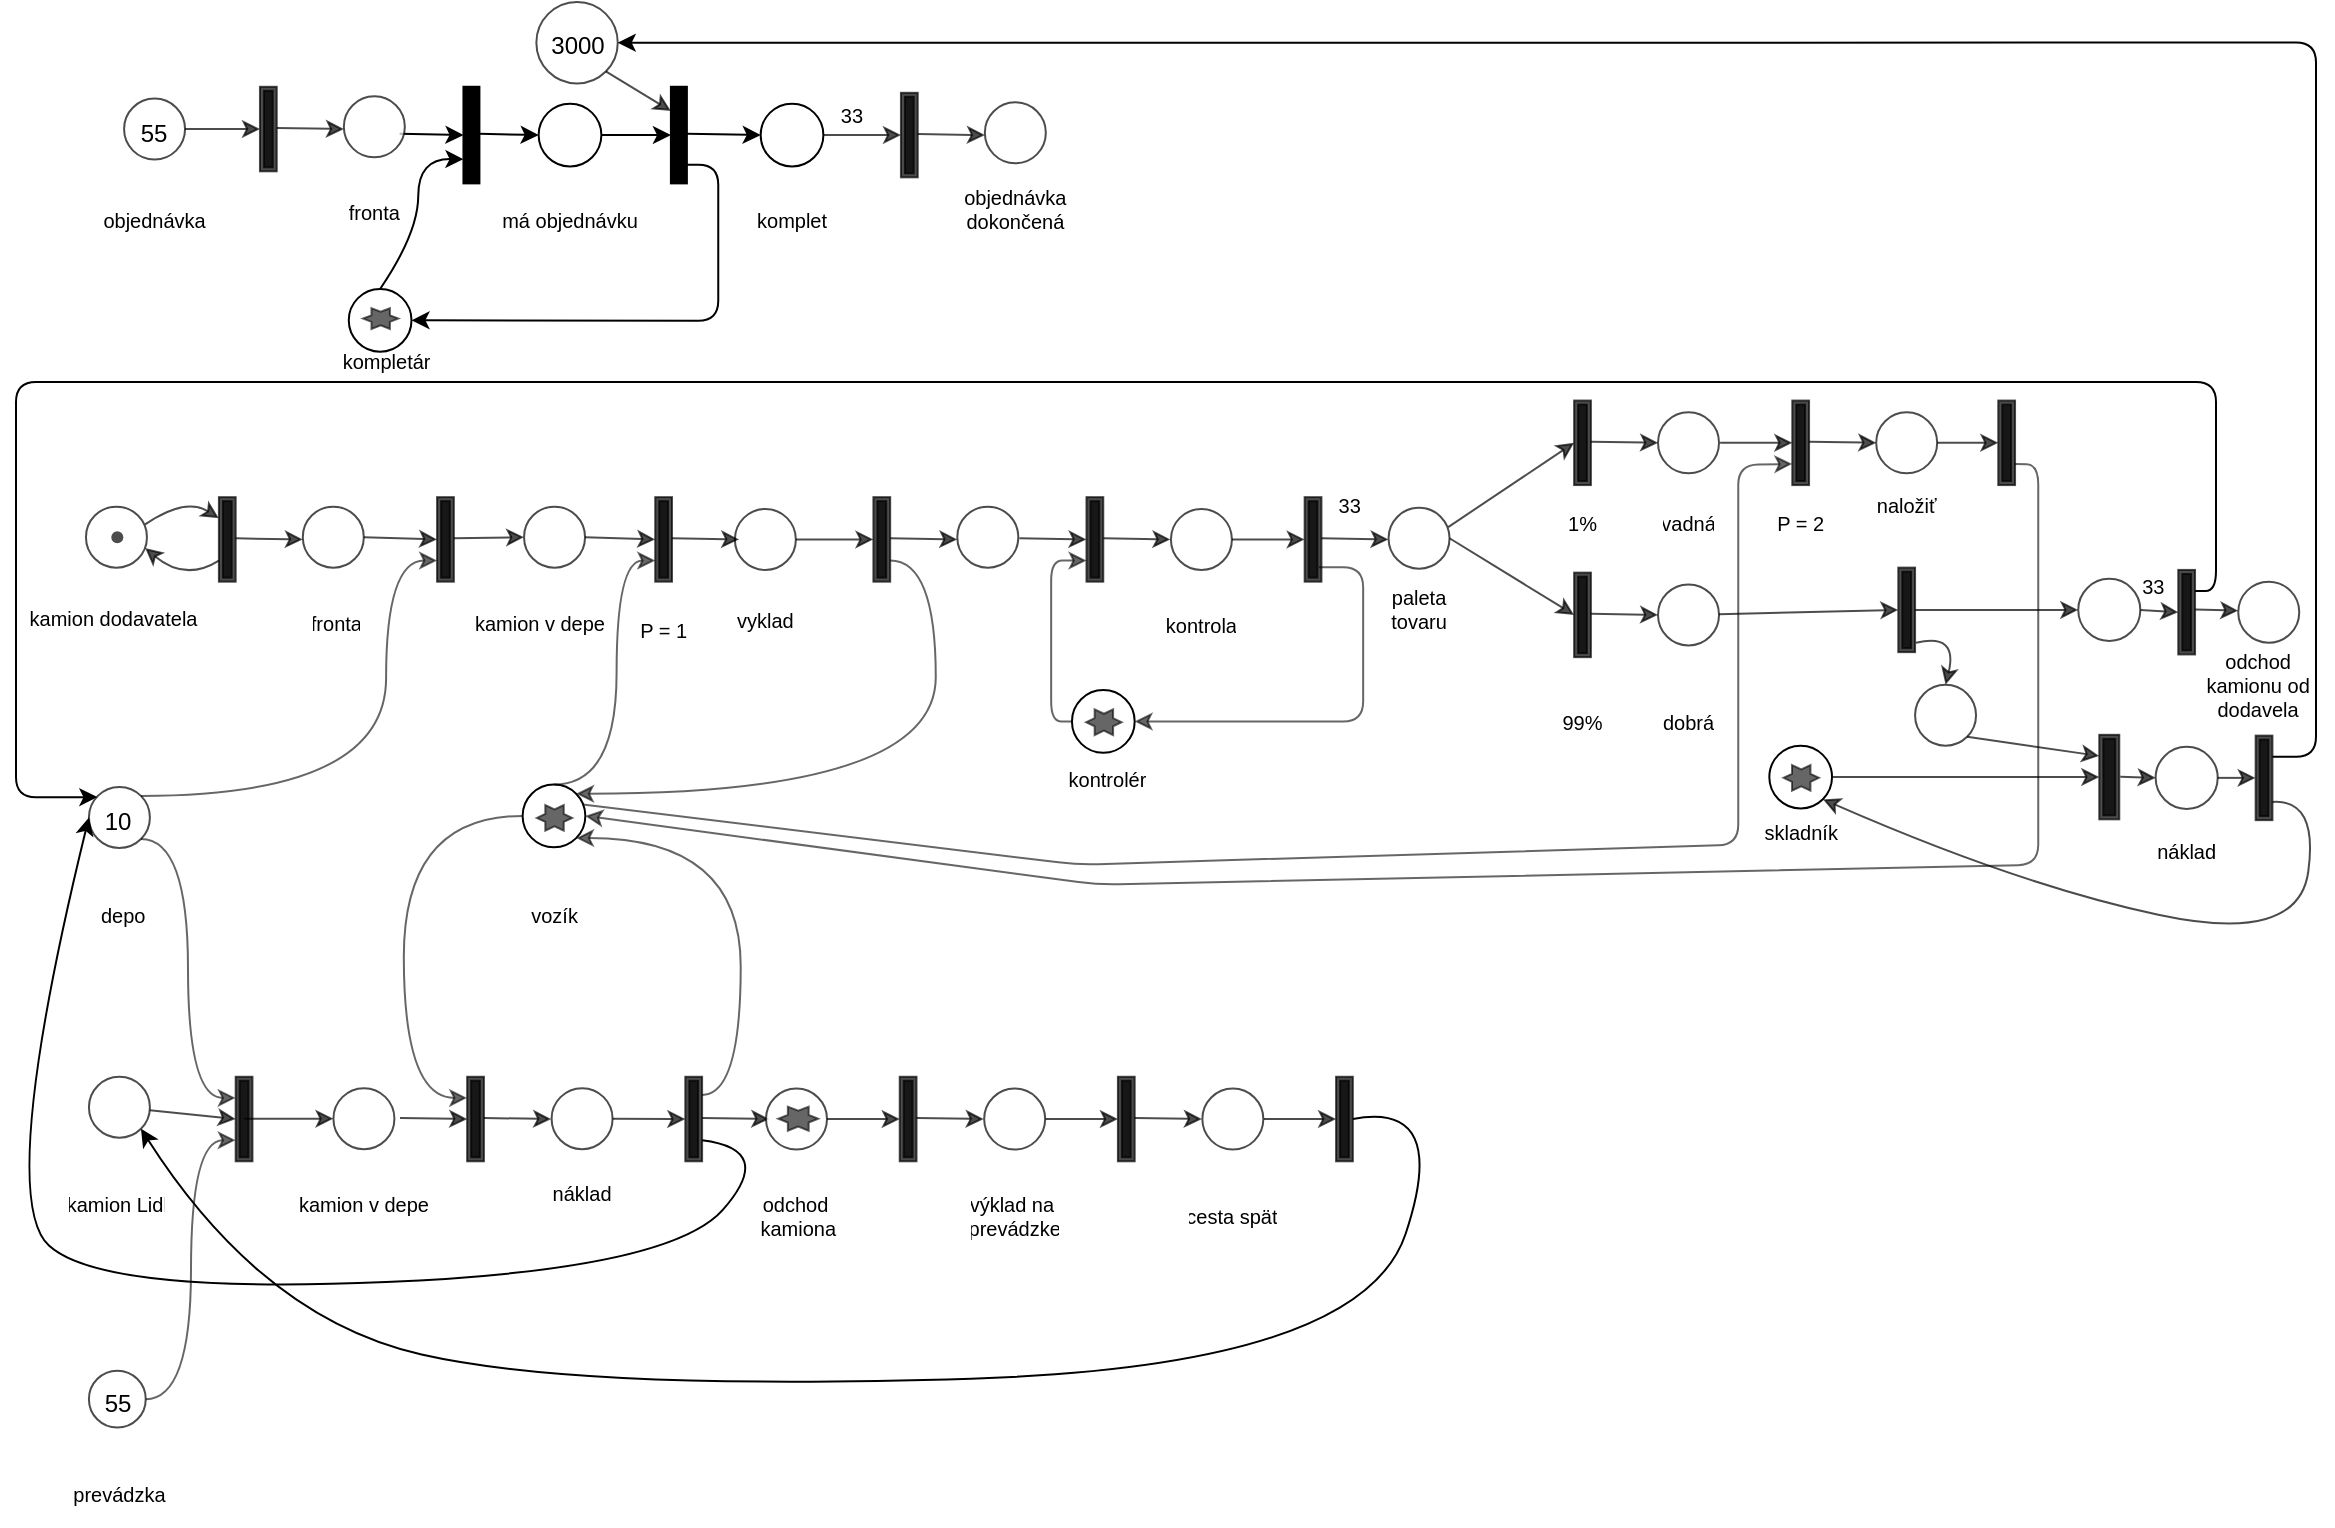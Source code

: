 <mxfile version="15.9.4" type="github">
  <diagram id="BWozmO_GkL4hXTO5bxPj" name="Page-1">
    <mxGraphModel dx="646" dy="361" grid="1" gridSize="10" guides="1" tooltips="1" connect="1" arrows="1" fold="1" page="1" pageScale="1" pageWidth="1169" pageHeight="827" background="#FFFFFF" math="0" shadow="0">
      <root>
        <mxCell id="0" />
        <mxCell id="1" parent="0" />
        <mxCell id="qQqdgJSJCcKyDMFwaH4q-240" value="" style="shape=ext;double=1;rounded=0;whiteSpace=wrap;html=1;fontSize=36;fillColor=#000000;snapToPoint=0;opacity=70;direction=west;" parent="1" vertex="1">
          <mxGeometry x="1001.135" y="209.276" width="8.391" height="42.264" as="geometry" />
        </mxCell>
        <mxCell id="qQqdgJSJCcKyDMFwaH4q-241" value="" style="endArrow=classic;html=1;rounded=0;snapToPoint=0;opacity=70;curved=1;exitX=0;exitY=0.5;exitDx=0;exitDy=0;entryX=1;entryY=0.5;entryDx=0;entryDy=0;" parent="1" source="qQqdgJSJCcKyDMFwaH4q-218" target="qQqdgJSJCcKyDMFwaH4q-240" edge="1">
          <mxGeometry width="50" height="50" relative="1" as="geometry">
            <mxPoint x="971.13" y="232.37" as="sourcePoint" />
            <mxPoint x="1001.13" y="230.37" as="targetPoint" />
          </mxGeometry>
        </mxCell>
        <mxCell id="qQqdgJSJCcKyDMFwaH4q-39" value="kamion dodavatela&#xa;" style="text;strokeColor=none;fillColor=none;align=center;verticalAlign=middle;spacingLeft=4;spacingRight=4;overflow=hidden;points=[[0,0.5],[1,0.5]];portConstraint=eastwest;rotatable=0;fontSize=10;rounded=0;" parent="1" vertex="1">
          <mxGeometry x="11.13" y="305.89" width="95.26" height="36.23" as="geometry" />
        </mxCell>
        <mxCell id="qQqdgJSJCcKyDMFwaH4q-21" value="&lt;p&gt;&lt;br&gt;&lt;/p&gt;" style="ellipse;whiteSpace=wrap;html=1;aspect=fixed;align=center;snapToPoint=0;opacity=70;rounded=0;direction=west;" parent="1" vertex="1">
          <mxGeometry x="44.985" y="262.328" width="30.489" height="30.489" as="geometry" />
        </mxCell>
        <mxCell id="qQqdgJSJCcKyDMFwaH4q-22" value="" style="endArrow=classic;html=1;rounded=0;snapToPoint=0;opacity=70;curved=1;exitX=0.03;exitY=0.709;exitDx=0;exitDy=0;exitPerimeter=0;entryX=1;entryY=0.75;entryDx=0;entryDy=0;" parent="1" source="qQqdgJSJCcKyDMFwaH4q-21" target="qQqdgJSJCcKyDMFwaH4q-25" edge="1">
          <mxGeometry width="50" height="50" relative="1" as="geometry">
            <mxPoint x="77.889" y="267.615" as="sourcePoint" />
            <mxPoint x="111.452" y="268.144" as="targetPoint" />
            <Array as="points">
              <mxPoint x="94.671" y="257.578" />
            </Array>
          </mxGeometry>
        </mxCell>
        <mxCell id="qQqdgJSJCcKyDMFwaH4q-23" value="" style="ellipse;whiteSpace=wrap;html=1;aspect=fixed;fontSize=36;snapToPoint=0;opacity=70;rounded=0;direction=west;" parent="1" vertex="1">
          <mxGeometry x="153.407" y="262.328" width="30.489" height="30.489" as="geometry" />
        </mxCell>
        <mxCell id="qQqdgJSJCcKyDMFwaH4q-24" value="" style="endArrow=classic;html=1;rounded=0;snapToPoint=0;opacity=70;curved=1;" parent="1" edge="1">
          <mxGeometry width="50" height="50" relative="1" as="geometry">
            <mxPoint x="119.843" y="278.181" as="sourcePoint" />
            <mxPoint x="153.407" y="278.71" as="targetPoint" />
          </mxGeometry>
        </mxCell>
        <mxCell id="qQqdgJSJCcKyDMFwaH4q-25" value="" style="shape=ext;double=1;rounded=0;whiteSpace=wrap;html=1;fontSize=36;fillColor=#000000;snapToPoint=0;opacity=70;direction=west;" parent="1" vertex="1">
          <mxGeometry x="111.452" y="257.578" width="8.391" height="42.264" as="geometry" />
        </mxCell>
        <mxCell id="qQqdgJSJCcKyDMFwaH4q-26" value="" style="ellipse;whiteSpace=wrap;html=1;aspect=fixed;fontSize=36;snapToPoint=0;opacity=70;rounded=0;direction=west;" parent="1" vertex="1">
          <mxGeometry x="264.029" y="262.328" width="30.489" height="30.489" as="geometry" />
        </mxCell>
        <mxCell id="qQqdgJSJCcKyDMFwaH4q-27" value="" style="endArrow=classic;html=1;rounded=0;snapToPoint=0;opacity=70;curved=1;entryX=1;entryY=0.5;entryDx=0;entryDy=0;" parent="1" target="qQqdgJSJCcKyDMFwaH4q-26" edge="1">
          <mxGeometry width="50" height="50" relative="1" as="geometry">
            <mxPoint x="228.925" y="278.181" as="sourcePoint" />
            <mxPoint x="262.13" y="278.37" as="targetPoint" />
          </mxGeometry>
        </mxCell>
        <mxCell id="qQqdgJSJCcKyDMFwaH4q-28" value="" style="shape=ext;double=1;rounded=0;whiteSpace=wrap;html=1;fontSize=36;fillColor=#000000;snapToPoint=0;opacity=70;direction=west;" parent="1" vertex="1">
          <mxGeometry x="220.534" y="257.578" width="8.391" height="42.264" as="geometry" />
        </mxCell>
        <mxCell id="qQqdgJSJCcKyDMFwaH4q-29" value="" style="endArrow=classic;html=1;rounded=0;snapToPoint=0;opacity=70;curved=1;exitX=0;exitY=0.5;exitDx=0;exitDy=0;" parent="1" source="qQqdgJSJCcKyDMFwaH4q-23" edge="1">
          <mxGeometry width="50" height="50" relative="1" as="geometry">
            <mxPoint x="186.971" y="278.181" as="sourcePoint" />
            <mxPoint x="220.534" y="278.71" as="targetPoint" />
          </mxGeometry>
        </mxCell>
        <mxCell id="qQqdgJSJCcKyDMFwaH4q-30" value="" style="endArrow=classic;html=1;rounded=0;snapToPoint=0;opacity=70;curved=1;entryX=0.03;entryY=0.321;entryDx=0;entryDy=0;entryPerimeter=0;exitX=1;exitY=0.25;exitDx=0;exitDy=0;" parent="1" source="qQqdgJSJCcKyDMFwaH4q-25" target="qQqdgJSJCcKyDMFwaH4q-21" edge="1">
          <mxGeometry width="50" height="50" relative="1" as="geometry">
            <mxPoint x="111.452" y="289.276" as="sourcePoint" />
            <mxPoint x="77.889" y="288.747" as="targetPoint" />
            <Array as="points">
              <mxPoint x="94.671" y="299.842" />
            </Array>
          </mxGeometry>
        </mxCell>
        <mxCell id="qQqdgJSJCcKyDMFwaH4q-33" value="" style="ellipse;whiteSpace=wrap;html=1;aspect=fixed;fontSize=36;snapToPoint=0;opacity=70;rounded=0;direction=west;" parent="1" vertex="1">
          <mxGeometry x="369.441" y="263.468" width="30.489" height="30.489" as="geometry" />
        </mxCell>
        <mxCell id="qQqdgJSJCcKyDMFwaH4q-34" value="" style="endArrow=classic;html=1;rounded=0;snapToPoint=0;opacity=70;curved=1;" parent="1" edge="1">
          <mxGeometry width="50" height="50" relative="1" as="geometry">
            <mxPoint x="338.007" y="278.181" as="sourcePoint" />
            <mxPoint x="371.571" y="278.71" as="targetPoint" />
          </mxGeometry>
        </mxCell>
        <mxCell id="qQqdgJSJCcKyDMFwaH4q-35" value="" style="shape=ext;double=1;rounded=0;whiteSpace=wrap;html=1;fontSize=36;fillColor=#000000;snapToPoint=0;opacity=70;direction=west;" parent="1" vertex="1">
          <mxGeometry x="329.616" y="257.578" width="8.391" height="42.264" as="geometry" />
        </mxCell>
        <mxCell id="qQqdgJSJCcKyDMFwaH4q-36" value="" style="endArrow=classic;html=1;rounded=0;snapToPoint=0;opacity=70;curved=1;exitX=0;exitY=0.5;exitDx=0;exitDy=0;" parent="1" source="qQqdgJSJCcKyDMFwaH4q-26" edge="1">
          <mxGeometry width="50" height="50" relative="1" as="geometry">
            <mxPoint x="296.052" y="278.181" as="sourcePoint" />
            <mxPoint x="329.616" y="278.71" as="targetPoint" />
          </mxGeometry>
        </mxCell>
        <mxCell id="qQqdgJSJCcKyDMFwaH4q-37" value="" style="shape=waypoint;fillStyle=solid;size=6;pointerEvents=1;points=[];fillColor=none;resizable=0;rotatable=0;perimeter=centerPerimeter;snapToPoint=0;fontSize=36;opacity=70;rounded=0;" parent="1" vertex="1">
          <mxGeometry x="40.662" y="257.569" width="40" height="40" as="geometry" />
        </mxCell>
        <mxCell id="qQqdgJSJCcKyDMFwaH4q-40" value="fronta&#xa;" style="text;strokeColor=none;fillColor=none;align=center;verticalAlign=middle;spacingLeft=4;spacingRight=4;overflow=hidden;points=[[0,0.5],[1,0.5]];portConstraint=eastwest;rotatable=0;fontSize=10;snapToPoint=0;opacity=70;rounded=0;direction=west;" parent="1" vertex="1">
          <mxGeometry x="153.407" y="310.408" width="33.564" height="31.698" as="geometry" />
        </mxCell>
        <mxCell id="qQqdgJSJCcKyDMFwaH4q-41" value="kamion v depe&#xa;" style="text;strokeColor=none;fillColor=none;align=center;verticalAlign=middle;spacingLeft=4;spacingRight=4;overflow=hidden;points=[[0,0.5],[1,0.5]];portConstraint=eastwest;rotatable=0;fontSize=10;snapToPoint=0;opacity=70;rounded=0;direction=west;" parent="1" vertex="1">
          <mxGeometry x="231.13" y="310.41" width="81.7" height="31.7" as="geometry" />
        </mxCell>
        <mxCell id="qQqdgJSJCcKyDMFwaH4q-42" value="" style="ellipse;whiteSpace=wrap;html=1;aspect=fixed;fontSize=36;snapToPoint=0;opacity=70;rounded=0;direction=west;" parent="1" vertex="1">
          <mxGeometry x="480.653" y="262.328" width="30.489" height="30.489" as="geometry" />
        </mxCell>
        <mxCell id="qQqdgJSJCcKyDMFwaH4q-43" value="" style="endArrow=classic;html=1;rounded=0;snapToPoint=0;opacity=70;curved=1;" parent="1" edge="1">
          <mxGeometry width="50" height="50" relative="1" as="geometry">
            <mxPoint x="447.089" y="278.181" as="sourcePoint" />
            <mxPoint x="480.653" y="278.71" as="targetPoint" />
          </mxGeometry>
        </mxCell>
        <mxCell id="qQqdgJSJCcKyDMFwaH4q-44" value="" style="shape=ext;double=1;rounded=0;whiteSpace=wrap;html=1;fontSize=36;fillColor=#000000;snapToPoint=0;opacity=70;direction=west;" parent="1" vertex="1">
          <mxGeometry x="438.698" y="257.578" width="8.391" height="42.264" as="geometry" />
        </mxCell>
        <mxCell id="qQqdgJSJCcKyDMFwaH4q-45" value="" style="endArrow=classic;html=1;rounded=0;snapToPoint=0;opacity=70;curved=1;exitX=0;exitY=0.5;exitDx=0;exitDy=0;" parent="1" source="qQqdgJSJCcKyDMFwaH4q-33" edge="1">
          <mxGeometry width="50" height="50" relative="1" as="geometry">
            <mxPoint x="405.134" y="278.181" as="sourcePoint" />
            <mxPoint x="438.698" y="278.71" as="targetPoint" />
          </mxGeometry>
        </mxCell>
        <mxCell id="qQqdgJSJCcKyDMFwaH4q-46" value="vyklad" style="text;strokeColor=none;fillColor=none;align=center;verticalAlign=middle;spacingLeft=4;spacingRight=4;overflow=hidden;points=[[0,0.5],[1,0.5]];portConstraint=eastwest;rotatable=0;fontSize=10;snapToPoint=0;opacity=70;rounded=0;direction=west;" parent="1" vertex="1">
          <mxGeometry x="362.88" y="303.38" width="43.61" height="31.7" as="geometry" />
        </mxCell>
        <mxCell id="qQqdgJSJCcKyDMFwaH4q-116" value="" style="ellipse;whiteSpace=wrap;html=1;aspect=fixed;fontSize=36;snapToPoint=0;opacity=70;rounded=0;direction=west;" parent="1" vertex="1">
          <mxGeometry x="46.459" y="402.483" width="30.489" height="30.489" as="geometry" />
        </mxCell>
        <mxCell id="qQqdgJSJCcKyDMFwaH4q-118" value="depo" style="text;strokeColor=none;fillColor=none;align=left;verticalAlign=middle;spacingLeft=4;spacingRight=4;overflow=hidden;points=[[0,0.5],[1,0.5]];portConstraint=eastwest;rotatable=0;fontSize=10;snapToPoint=0;opacity=70;rounded=0;direction=west;" parent="1" vertex="1">
          <mxGeometry x="46.462" y="450.785" width="35.463" height="31.698" as="geometry" />
        </mxCell>
        <mxCell id="qQqdgJSJCcKyDMFwaH4q-119" value="" style="edgeStyle=elbowEdgeStyle;elbow=horizontal;endArrow=classic;html=1;fontSize=24;opacity=60;curved=1;entryX=1;entryY=0.25;entryDx=0;entryDy=0;exitX=0;exitY=1;exitDx=0;exitDy=0;" parent="1" source="qQqdgJSJCcKyDMFwaH4q-116" target="qQqdgJSJCcKyDMFwaH4q-28" edge="1">
          <mxGeometry width="50" height="50" relative="1" as="geometry">
            <mxPoint x="77.492" y="426.634" as="sourcePoint" />
            <mxPoint x="203.911" y="342.106" as="targetPoint" />
            <Array as="points">
              <mxPoint x="195.045" y="390.408" />
            </Array>
          </mxGeometry>
        </mxCell>
        <mxCell id="qQqdgJSJCcKyDMFwaH4q-120" value="" style="ellipse;whiteSpace=wrap;html=1;aspect=fixed;fontSize=36;snapToPoint=0;opacity=70;rounded=0;direction=west;" parent="1" vertex="1">
          <mxGeometry x="587.467" y="263.468" width="30.489" height="30.489" as="geometry" />
        </mxCell>
        <mxCell id="qQqdgJSJCcKyDMFwaH4q-121" value="" style="endArrow=classic;html=1;rounded=0;snapToPoint=0;opacity=70;curved=1;" parent="1" edge="1">
          <mxGeometry width="50" height="50" relative="1" as="geometry">
            <mxPoint x="553.634" y="278.181" as="sourcePoint" />
            <mxPoint x="587.197" y="278.71" as="targetPoint" />
          </mxGeometry>
        </mxCell>
        <mxCell id="qQqdgJSJCcKyDMFwaH4q-122" value="" style="shape=ext;double=1;rounded=0;whiteSpace=wrap;html=1;fontSize=36;fillColor=#000000;snapToPoint=0;opacity=70;direction=west;" parent="1" vertex="1">
          <mxGeometry x="545.243" y="257.578" width="8.391" height="42.264" as="geometry" />
        </mxCell>
        <mxCell id="qQqdgJSJCcKyDMFwaH4q-123" value="" style="endArrow=classic;html=1;rounded=0;snapToPoint=0;opacity=70;curved=1;" parent="1" edge="1">
          <mxGeometry width="50" height="50" relative="1" as="geometry">
            <mxPoint x="511.679" y="278.181" as="sourcePoint" />
            <mxPoint x="545.243" y="278.71" as="targetPoint" />
          </mxGeometry>
        </mxCell>
        <mxCell id="qQqdgJSJCcKyDMFwaH4q-124" value="" style="ellipse;whiteSpace=wrap;html=1;aspect=fixed;fontSize=36;snapToPoint=0;opacity=70;rounded=0;direction=west;" parent="1" vertex="1">
          <mxGeometry x="696.279" y="262.868" width="30.489" height="30.489" as="geometry" />
        </mxCell>
        <mxCell id="qQqdgJSJCcKyDMFwaH4q-125" value="" style="endArrow=classic;html=1;rounded=0;snapToPoint=0;opacity=70;curved=1;" parent="1" edge="1">
          <mxGeometry width="50" height="50" relative="1" as="geometry">
            <mxPoint x="662.716" y="278.181" as="sourcePoint" />
            <mxPoint x="696.279" y="278.71" as="targetPoint" />
          </mxGeometry>
        </mxCell>
        <mxCell id="qQqdgJSJCcKyDMFwaH4q-126" value="" style="shape=ext;double=1;rounded=0;whiteSpace=wrap;html=1;fontSize=36;fillColor=#000000;snapToPoint=0;opacity=70;direction=west;" parent="1" vertex="1">
          <mxGeometry x="654.325" y="257.578" width="8.391" height="42.264" as="geometry" />
        </mxCell>
        <mxCell id="qQqdgJSJCcKyDMFwaH4q-127" value="" style="endArrow=classic;html=1;rounded=0;snapToPoint=0;opacity=70;curved=1;exitX=0;exitY=0.5;exitDx=0;exitDy=0;" parent="1" source="qQqdgJSJCcKyDMFwaH4q-120" edge="1">
          <mxGeometry width="50" height="50" relative="1" as="geometry">
            <mxPoint x="620.761" y="278.181" as="sourcePoint" />
            <mxPoint x="654.325" y="278.71" as="targetPoint" />
          </mxGeometry>
        </mxCell>
        <mxCell id="qQqdgJSJCcKyDMFwaH4q-128" value="kontrola" style="text;strokeColor=none;fillColor=none;align=center;verticalAlign=middle;spacingLeft=4;spacingRight=4;overflow=hidden;points=[[0,0.5],[1,0.5]];portConstraint=eastwest;rotatable=0;fontSize=10;snapToPoint=0;opacity=70;rounded=0;direction=west;" parent="1" vertex="1">
          <mxGeometry x="580.506" y="305.879" width="44.409" height="31.698" as="geometry" />
        </mxCell>
        <mxCell id="qQqdgJSJCcKyDMFwaH4q-129" value="" style="ellipse;whiteSpace=wrap;html=1;aspect=fixed;fontSize=36;snapToPoint=0;opacity=70;rounded=0;direction=west;" parent="1" vertex="1">
          <mxGeometry x="46.463" y="547.389" width="30.489" height="30.489" as="geometry" />
        </mxCell>
        <mxCell id="qQqdgJSJCcKyDMFwaH4q-130" value="" style="shape=ext;double=1;rounded=0;whiteSpace=wrap;html=1;fontSize=36;fillColor=#000000;snapToPoint=0;opacity=70;direction=west;" parent="1" vertex="1">
          <mxGeometry x="119.841" y="547.389" width="8.391" height="42.264" as="geometry" />
        </mxCell>
        <mxCell id="qQqdgJSJCcKyDMFwaH4q-131" value="" style="endArrow=classic;html=1;rounded=0;snapToPoint=0;opacity=70;curved=1;entryX=1;entryY=0.5;entryDx=0;entryDy=0;" parent="1" source="qQqdgJSJCcKyDMFwaH4q-129" target="qQqdgJSJCcKyDMFwaH4q-130" edge="1">
          <mxGeometry width="50" height="50" relative="1" as="geometry">
            <mxPoint x="80.027" y="567.993" as="sourcePoint" />
            <mxPoint x="113.59" y="568.521" as="targetPoint" />
          </mxGeometry>
        </mxCell>
        <mxCell id="qQqdgJSJCcKyDMFwaH4q-132" value="kamion Lidl&#xa;" style="text;strokeColor=none;fillColor=none;align=center;verticalAlign=middle;spacingLeft=4;spacingRight=4;overflow=hidden;points=[[0,0.5],[1,0.5]];portConstraint=eastwest;rotatable=0;fontSize=10;snapToPoint=0;opacity=70;rounded=0;direction=west;" parent="1" vertex="1">
          <mxGeometry x="31.648" y="601.376" width="58.027" height="31.698" as="geometry" />
        </mxCell>
        <mxCell id="qQqdgJSJCcKyDMFwaH4q-133" value="" style="edgeStyle=elbowEdgeStyle;elbow=horizontal;endArrow=classic;html=1;fontSize=24;opacity=60;curved=1;exitX=0;exitY=0;exitDx=0;exitDy=0;entryX=1;entryY=0.75;entryDx=0;entryDy=0;" parent="1" source="qQqdgJSJCcKyDMFwaH4q-116" target="qQqdgJSJCcKyDMFwaH4q-130" edge="1">
          <mxGeometry width="50" height="50" relative="1" as="geometry">
            <mxPoint x="159.581" y="571.54" as="sourcePoint" />
            <mxPoint x="203.911" y="511.162" as="targetPoint" />
          </mxGeometry>
        </mxCell>
        <mxCell id="qQqdgJSJCcKyDMFwaH4q-134" value="" style="ellipse;whiteSpace=wrap;html=1;aspect=fixed;fontSize=36;snapToPoint=0;opacity=70;rounded=0;direction=west;" parent="1" vertex="1">
          <mxGeometry x="46.46" y="694.37" width="28.41" height="28.41" as="geometry" />
        </mxCell>
        <mxCell id="qQqdgJSJCcKyDMFwaH4q-135" value="" style="edgeStyle=elbowEdgeStyle;elbow=horizontal;endArrow=classic;html=1;fontSize=24;opacity=60;curved=1;exitX=0;exitY=0.5;exitDx=0;exitDy=0;entryX=1;entryY=0.25;entryDx=0;entryDy=0;" parent="1" source="qQqdgJSJCcKyDMFwaH4q-134" target="qQqdgJSJCcKyDMFwaH4q-130" edge="1">
          <mxGeometry width="50" height="50" relative="1" as="geometry">
            <mxPoint x="77.574" y="716.451" as="sourcePoint" />
            <mxPoint x="118.218" y="835.848" as="targetPoint" />
          </mxGeometry>
        </mxCell>
        <mxCell id="qQqdgJSJCcKyDMFwaH4q-142" value="" style="ellipse;whiteSpace=wrap;html=1;aspect=fixed;fontSize=36;snapToPoint=0;opacity=70;rounded=0;direction=west;" parent="1" vertex="1">
          <mxGeometry x="168.719" y="553.109" width="30.489" height="30.489" as="geometry" />
        </mxCell>
        <mxCell id="qQqdgJSJCcKyDMFwaH4q-143" value="" style="ellipse;whiteSpace=wrap;html=1;aspect=fixed;fontSize=36;snapToPoint=0;opacity=70;rounded=0;direction=west;" parent="1" vertex="1">
          <mxGeometry x="277.8" y="553.109" width="30.489" height="30.489" as="geometry" />
        </mxCell>
        <mxCell id="qQqdgJSJCcKyDMFwaH4q-144" value="" style="endArrow=classic;html=1;rounded=0;snapToPoint=0;opacity=70;curved=1;" parent="1" edge="1">
          <mxGeometry width="50" height="50" relative="1" as="geometry">
            <mxPoint x="243.967" y="567.993" as="sourcePoint" />
            <mxPoint x="277.53" y="568.521" as="targetPoint" />
          </mxGeometry>
        </mxCell>
        <mxCell id="qQqdgJSJCcKyDMFwaH4q-145" value="" style="shape=ext;double=1;rounded=0;whiteSpace=wrap;html=1;fontSize=36;fillColor=#000000;snapToPoint=0;opacity=70;direction=west;" parent="1" vertex="1">
          <mxGeometry x="235.576" y="547.389" width="8.391" height="42.264" as="geometry" />
        </mxCell>
        <mxCell id="qQqdgJSJCcKyDMFwaH4q-146" value="" style="endArrow=classic;html=1;rounded=0;snapToPoint=0;opacity=70;curved=1;" parent="1" edge="1">
          <mxGeometry width="50" height="50" relative="1" as="geometry">
            <mxPoint x="202.012" y="567.993" as="sourcePoint" />
            <mxPoint x="235.576" y="568.521" as="targetPoint" />
          </mxGeometry>
        </mxCell>
        <mxCell id="qQqdgJSJCcKyDMFwaH4q-148" value="" style="endArrow=classic;html=1;rounded=0;snapToPoint=0;opacity=70;curved=1;" parent="1" edge="1">
          <mxGeometry width="50" height="50" relative="1" as="geometry">
            <mxPoint x="353.049" y="567.993" as="sourcePoint" />
            <mxPoint x="386.612" y="568.521" as="targetPoint" />
          </mxGeometry>
        </mxCell>
        <mxCell id="qQqdgJSJCcKyDMFwaH4q-149" value="" style="shape=ext;double=1;rounded=0;whiteSpace=wrap;html=1;fontSize=36;fillColor=#000000;snapToPoint=0;opacity=70;direction=west;" parent="1" vertex="1">
          <mxGeometry x="344.658" y="547.389" width="8.391" height="42.264" as="geometry" />
        </mxCell>
        <mxCell id="qQqdgJSJCcKyDMFwaH4q-150" value="" style="endArrow=classic;html=1;rounded=0;snapToPoint=0;opacity=70;curved=1;exitX=0;exitY=0.5;exitDx=0;exitDy=0;" parent="1" source="qQqdgJSJCcKyDMFwaH4q-143" edge="1">
          <mxGeometry width="50" height="50" relative="1" as="geometry">
            <mxPoint x="311.094" y="567.993" as="sourcePoint" />
            <mxPoint x="344.658" y="568.521" as="targetPoint" />
          </mxGeometry>
        </mxCell>
        <mxCell id="qQqdgJSJCcKyDMFwaH4q-151" value="náklad" style="text;strokeColor=none;fillColor=none;align=center;verticalAlign=middle;spacingLeft=4;spacingRight=4;overflow=hidden;points=[[0,0.5],[1,0.5]];portConstraint=eastwest;rotatable=0;fontSize=10;snapToPoint=0;opacity=70;rounded=0;direction=west;" parent="1" vertex="1">
          <mxGeometry x="270.18" y="589.66" width="45.73" height="31.7" as="geometry" />
        </mxCell>
        <mxCell id="qQqdgJSJCcKyDMFwaH4q-152" value="" style="ellipse;whiteSpace=wrap;html=1;aspect=fixed;fontSize=36;snapToPoint=0;opacity=70;rounded=0;direction=west;" parent="1" vertex="1">
          <mxGeometry x="385.006" y="553.279" width="30.489" height="30.489" as="geometry" />
        </mxCell>
        <mxCell id="qQqdgJSJCcKyDMFwaH4q-156" value="" style="ellipse;whiteSpace=wrap;html=1;aspect=fixed;fontSize=36;snapToPoint=0;opacity=70;rounded=0;direction=west;" parent="1" vertex="1">
          <mxGeometry x="494.088" y="553.279" width="30.489" height="30.489" as="geometry" />
        </mxCell>
        <mxCell id="qQqdgJSJCcKyDMFwaH4q-157" value="" style="endArrow=classic;html=1;rounded=0;snapToPoint=0;opacity=70;curved=1;" parent="1" edge="1">
          <mxGeometry width="50" height="50" relative="1" as="geometry">
            <mxPoint x="460.255" y="567.993" as="sourcePoint" />
            <mxPoint x="493.818" y="568.521" as="targetPoint" />
          </mxGeometry>
        </mxCell>
        <mxCell id="qQqdgJSJCcKyDMFwaH4q-158" value="" style="shape=ext;double=1;rounded=0;whiteSpace=wrap;html=1;fontSize=36;fillColor=#000000;snapToPoint=0;opacity=70;direction=west;" parent="1" vertex="1">
          <mxGeometry x="451.864" y="547.389" width="8.391" height="42.264" as="geometry" />
        </mxCell>
        <mxCell id="qQqdgJSJCcKyDMFwaH4q-159" value="" style="endArrow=classic;html=1;rounded=0;snapToPoint=0;opacity=70;curved=1;exitX=0;exitY=0.5;exitDx=0;exitDy=0;" parent="1" source="qQqdgJSJCcKyDMFwaH4q-152" edge="1">
          <mxGeometry width="50" height="50" relative="1" as="geometry">
            <mxPoint x="414.661" y="569.125" as="sourcePoint" />
            <mxPoint x="451.864" y="568.521" as="targetPoint" />
          </mxGeometry>
        </mxCell>
        <mxCell id="qQqdgJSJCcKyDMFwaH4q-160" value="odchod &#xa;kamiona" style="text;strokeColor=none;fillColor=none;align=center;verticalAlign=middle;spacingLeft=4;spacingRight=4;overflow=hidden;points=[[0,0.5],[1,0.5]];portConstraint=eastwest;rotatable=0;fontSize=10;snapToPoint=0;opacity=70;rounded=0;direction=west;" parent="1" vertex="1">
          <mxGeometry x="376.789" y="601.366" width="48.682" height="31.698" as="geometry" />
        </mxCell>
        <mxCell id="qQqdgJSJCcKyDMFwaH4q-162" value="" style="endArrow=classic;html=1;rounded=0;snapToPoint=0;opacity=70;curved=1;exitX=0.49;exitY=0.504;exitDx=0;exitDy=0;exitPerimeter=0;entryX=1;entryY=0.5;entryDx=0;entryDy=0;" parent="1" source="qQqdgJSJCcKyDMFwaH4q-130" target="qQqdgJSJCcKyDMFwaH4q-142" edge="1">
          <mxGeometry width="50" height="50" relative="1" as="geometry">
            <mxPoint x="132.983" y="567.812" as="sourcePoint" />
            <mxPoint x="166.546" y="568.34" as="targetPoint" />
          </mxGeometry>
        </mxCell>
        <mxCell id="qQqdgJSJCcKyDMFwaH4q-163" value="&lt;p&gt;&lt;br&gt;&lt;/p&gt;" style="ellipse;whiteSpace=wrap;html=1;aspect=fixed;align=center;rounded=0;" parent="1" vertex="1">
          <mxGeometry x="263.312" y="401.276" width="31.36" height="31.36" as="geometry" />
        </mxCell>
        <mxCell id="qQqdgJSJCcKyDMFwaH4q-164" value="" style="verticalLabelPosition=bottom;verticalAlign=top;html=1;shape=mxgraph.basic.6_point_star;fontSize=10;fillColor=#000000;opacity=60;" parent="1" vertex="1">
          <mxGeometry x="270.4" y="411.54" width="17.73" height="12.83" as="geometry" />
        </mxCell>
        <mxCell id="qQqdgJSJCcKyDMFwaH4q-167" value="" style="edgeStyle=elbowEdgeStyle;elbow=horizontal;endArrow=classic;html=1;fontSize=24;opacity=60;curved=1;exitX=0;exitY=0.5;exitDx=0;exitDy=0;entryX=1;entryY=0.75;entryDx=0;entryDy=0;" parent="1" source="qQqdgJSJCcKyDMFwaH4q-163" target="qQqdgJSJCcKyDMFwaH4q-145" edge="1">
          <mxGeometry width="50" height="50" relative="1" as="geometry">
            <mxPoint x="211.891" y="411.545" as="sourcePoint" />
            <mxPoint x="221.643" y="530.483" as="targetPoint" />
            <Array as="points">
              <mxPoint x="203.911" y="474.936" />
            </Array>
          </mxGeometry>
        </mxCell>
        <mxCell id="qQqdgJSJCcKyDMFwaH4q-168" value="kamion v depe&#xa;" style="text;strokeColor=none;fillColor=none;align=center;verticalAlign=middle;spacingLeft=4;spacingRight=4;overflow=hidden;points=[[0,0.5],[1,0.5]];portConstraint=eastwest;rotatable=0;fontSize=10;snapToPoint=0;opacity=70;rounded=0;direction=west;" parent="1" vertex="1">
          <mxGeometry x="145.76" y="601.37" width="76.4" height="31.7" as="geometry" />
        </mxCell>
        <mxCell id="qQqdgJSJCcKyDMFwaH4q-170" value="vozík" style="text;strokeColor=none;fillColor=none;align=left;verticalAlign=middle;spacingLeft=4;spacingRight=4;overflow=hidden;points=[[0,0.5],[1,0.5]];portConstraint=eastwest;rotatable=0;fontSize=10;snapToPoint=0;opacity=70;rounded=0;direction=west;" parent="1" vertex="1">
          <mxGeometry x="261.619" y="450.785" width="35.304" height="31.698" as="geometry" />
        </mxCell>
        <mxCell id="qQqdgJSJCcKyDMFwaH4q-171" value="" style="verticalLabelPosition=bottom;verticalAlign=top;html=1;shape=mxgraph.basic.6_point_star;fontSize=10;fillColor=#000000;opacity=60;" parent="1" vertex="1">
          <mxGeometry x="391.13" y="562.34" width="20" height="12.03" as="geometry" />
        </mxCell>
        <mxCell id="qQqdgJSJCcKyDMFwaH4q-173" value="výklad na &#xa;prevádzke" style="text;strokeColor=none;fillColor=none;align=center;verticalAlign=middle;spacingLeft=4;spacingRight=4;overflow=hidden;points=[[0,0.5],[1,0.5]];portConstraint=eastwest;rotatable=0;fontSize=10;snapToPoint=0;opacity=70;rounded=0;direction=west;" parent="1" vertex="1">
          <mxGeometry x="482.441" y="601.376" width="53.789" height="31.698" as="geometry" />
        </mxCell>
        <mxCell id="qQqdgJSJCcKyDMFwaH4q-174" value="" style="ellipse;whiteSpace=wrap;html=1;aspect=fixed;fontSize=36;snapToPoint=0;opacity=70;rounded=0;direction=west;" parent="1" vertex="1">
          <mxGeometry x="603.174" y="553.279" width="30.489" height="30.489" as="geometry" />
        </mxCell>
        <mxCell id="qQqdgJSJCcKyDMFwaH4q-175" value="" style="endArrow=classic;html=1;rounded=0;snapToPoint=0;opacity=70;curved=1;" parent="1" edge="1">
          <mxGeometry width="50" height="50" relative="1" as="geometry">
            <mxPoint x="569.34" y="567.993" as="sourcePoint" />
            <mxPoint x="602.904" y="568.521" as="targetPoint" />
          </mxGeometry>
        </mxCell>
        <mxCell id="qQqdgJSJCcKyDMFwaH4q-176" value="" style="shape=ext;double=1;rounded=0;whiteSpace=wrap;html=1;fontSize=36;fillColor=#000000;snapToPoint=0;opacity=70;direction=west;" parent="1" vertex="1">
          <mxGeometry x="560.949" y="547.389" width="8.391" height="42.264" as="geometry" />
        </mxCell>
        <mxCell id="qQqdgJSJCcKyDMFwaH4q-177" value="" style="endArrow=classic;html=1;rounded=0;snapToPoint=0;opacity=70;curved=1;exitX=0;exitY=0.5;exitDx=0;exitDy=0;" parent="1" edge="1">
          <mxGeometry width="50" height="50" relative="1" as="geometry">
            <mxPoint x="524.853" y="568.521" as="sourcePoint" />
            <mxPoint x="560.949" y="568.521" as="targetPoint" />
          </mxGeometry>
        </mxCell>
        <mxCell id="qQqdgJSJCcKyDMFwaH4q-178" value="cesta späť" style="text;strokeColor=none;fillColor=none;align=center;verticalAlign=middle;spacingLeft=4;spacingRight=4;overflow=hidden;points=[[0,0.5],[1,0.5]];portConstraint=eastwest;rotatable=0;fontSize=10;snapToPoint=0;opacity=70;rounded=0;direction=west;" parent="1" vertex="1">
          <mxGeometry x="591.527" y="601.376" width="53.789" height="31.698" as="geometry" />
        </mxCell>
        <mxCell id="qQqdgJSJCcKyDMFwaH4q-179" value="" style="shape=ext;double=1;rounded=0;whiteSpace=wrap;html=1;fontSize=36;fillColor=#000000;snapToPoint=0;opacity=70;direction=west;" parent="1" vertex="1">
          <mxGeometry x="670.035" y="547.389" width="8.391" height="42.264" as="geometry" />
        </mxCell>
        <mxCell id="qQqdgJSJCcKyDMFwaH4q-180" value="" style="endArrow=classic;html=1;rounded=0;snapToPoint=0;opacity=70;curved=1;exitX=0;exitY=0.5;exitDx=0;exitDy=0;" parent="1" edge="1">
          <mxGeometry width="50" height="50" relative="1" as="geometry">
            <mxPoint x="633.938" y="568.521" as="sourcePoint" />
            <mxPoint x="670.035" y="568.521" as="targetPoint" />
          </mxGeometry>
        </mxCell>
        <mxCell id="qQqdgJSJCcKyDMFwaH4q-183" value="" style="endArrow=classic;html=1;rounded=0;fontSize=36;curved=1;exitX=0;exitY=0.25;exitDx=0;exitDy=0;entryX=1;entryY=0.5;entryDx=0;entryDy=0;" parent="1" source="qQqdgJSJCcKyDMFwaH4q-149" target="qQqdgJSJCcKyDMFwaH4q-116" edge="1">
          <mxGeometry width="50" height="50" relative="1" as="geometry">
            <mxPoint x="691.533" y="704.37" as="sourcePoint" />
            <mxPoint x="44.325" y="426.634" as="targetPoint" />
            <Array as="points">
              <mxPoint x="390.094" y="583.615" />
              <mxPoint x="336.899" y="643.993" />
              <mxPoint x="53.191" y="656.068" />
              <mxPoint x="-0.004" y="607.766" />
            </Array>
          </mxGeometry>
        </mxCell>
        <mxCell id="qQqdgJSJCcKyDMFwaH4q-189" value="" style="edgeStyle=elbowEdgeStyle;elbow=horizontal;endArrow=classic;html=1;fontSize=24;opacity=60;curved=1;exitX=0;exitY=0.5;exitDx=0;exitDy=0;entryX=1;entryY=1;entryDx=0;entryDy=0;" parent="1" target="qQqdgJSJCcKyDMFwaH4q-163" edge="1">
          <mxGeometry width="50" height="50" relative="1" as="geometry">
            <mxPoint x="353.049" y="556.445" as="sourcePoint" />
            <mxPoint x="380.785" y="421.502" as="targetPoint" />
            <Array as="points">
              <mxPoint x="372.362" y="474.936" />
            </Array>
          </mxGeometry>
        </mxCell>
        <mxCell id="qQqdgJSJCcKyDMFwaH4q-188" value="" style="endArrow=classic;html=1;rounded=0;fontSize=36;curved=1;exitX=0;exitY=0.5;exitDx=0;exitDy=0;entryX=0;entryY=0;entryDx=0;entryDy=0;" parent="1" source="qQqdgJSJCcKyDMFwaH4q-179" target="qQqdgJSJCcKyDMFwaH4q-129" edge="1">
          <mxGeometry width="50" height="50" relative="1" as="geometry">
            <mxPoint x="782.852" y="569.125" as="sourcePoint" />
            <mxPoint x="70.923" y="583.615" as="targetPoint" />
            <Array as="points">
              <mxPoint x="726.997" y="559.464" />
              <mxPoint x="682.668" y="692.295" />
              <mxPoint x="292.569" y="704.37" />
              <mxPoint x="132.984" y="668.144" />
            </Array>
          </mxGeometry>
        </mxCell>
        <mxCell id="qQqdgJSJCcKyDMFwaH4q-190" value="" style="edgeStyle=elbowEdgeStyle;elbow=horizontal;endArrow=classic;html=1;fontSize=24;opacity=60;curved=1;exitX=0.5;exitY=0;exitDx=0;exitDy=0;entryX=1;entryY=0.25;entryDx=0;entryDy=0;" parent="1" source="qQqdgJSJCcKyDMFwaH4q-163" target="qQqdgJSJCcKyDMFwaH4q-35" edge="1">
          <mxGeometry width="50" height="50" relative="1" as="geometry">
            <mxPoint x="368.36" y="450.785" as="sourcePoint" />
            <mxPoint x="308.562" y="327.567" as="targetPoint" />
            <Array as="points">
              <mxPoint x="310.301" y="342.106" />
            </Array>
          </mxGeometry>
        </mxCell>
        <mxCell id="qQqdgJSJCcKyDMFwaH4q-191" value="P = 1" style="text;strokeColor=none;fillColor=none;align=center;verticalAlign=middle;spacingLeft=4;spacingRight=4;overflow=hidden;points=[[0,0.5],[1,0.5]];portConstraint=eastwest;rotatable=0;fontSize=10;snapToPoint=0;opacity=70;rounded=0;direction=west;" parent="1" vertex="1">
          <mxGeometry x="316.162" y="308.15" width="35.304" height="31.698" as="geometry" />
        </mxCell>
        <mxCell id="qQqdgJSJCcKyDMFwaH4q-192" value="prevádzka" style="text;strokeColor=none;fillColor=none;align=center;verticalAlign=middle;spacingLeft=4;spacingRight=4;overflow=hidden;points=[[0,0.5],[1,0.5]];portConstraint=eastwest;rotatable=0;fontSize=10;snapToPoint=0;opacity=70;rounded=0;direction=west;" parent="1" vertex="1">
          <mxGeometry x="32.698" y="740.002" width="58.027" height="31.698" as="geometry" />
        </mxCell>
        <mxCell id="qQqdgJSJCcKyDMFwaH4q-193" value="" style="edgeStyle=elbowEdgeStyle;elbow=horizontal;endArrow=classic;html=1;fontSize=24;opacity=60;curved=1;exitX=0;exitY=0.25;exitDx=0;exitDy=0;entryX=1;entryY=0;entryDx=0;entryDy=0;" parent="1" source="qQqdgJSJCcKyDMFwaH4q-44" target="qQqdgJSJCcKyDMFwaH4q-163" edge="1">
          <mxGeometry width="50" height="50" relative="1" as="geometry">
            <mxPoint x="375.907" y="342.118" as="sourcePoint" />
            <mxPoint x="292.569" y="402.483" as="targetPoint" />
            <Array as="points">
              <mxPoint x="469.887" y="305.879" />
              <mxPoint x="425.557" y="378.332" />
            </Array>
          </mxGeometry>
        </mxCell>
        <mxCell id="qQqdgJSJCcKyDMFwaH4q-194" value="&lt;p&gt;&lt;br&gt;&lt;/p&gt;" style="ellipse;whiteSpace=wrap;html=1;aspect=fixed;align=center;rounded=0;" parent="1" vertex="1">
          <mxGeometry x="537.982" y="354.039" width="31.36" height="31.36" as="geometry" />
        </mxCell>
        <mxCell id="qQqdgJSJCcKyDMFwaH4q-195" value="" style="verticalLabelPosition=bottom;verticalAlign=top;html=1;shape=mxgraph.basic.6_point_star;fontSize=10;fillColor=#000000;opacity=60;" parent="1" vertex="1">
          <mxGeometry x="545.07" y="363.7" width="17.73" height="12.83" as="geometry" />
        </mxCell>
        <mxCell id="qQqdgJSJCcKyDMFwaH4q-196" value="" style="edgeStyle=elbowEdgeStyle;elbow=horizontal;endArrow=classic;html=1;fontSize=24;opacity=60;entryX=1;entryY=0.25;entryDx=0;entryDy=0;rounded=1;exitX=0;exitY=0.5;exitDx=0;exitDy=0;" parent="1" source="qQqdgJSJCcKyDMFwaH4q-194" target="qQqdgJSJCcKyDMFwaH4q-122" edge="1">
          <mxGeometry width="50" height="50" relative="1" as="geometry">
            <mxPoint x="536.448" y="376.379" as="sourcePoint" />
            <mxPoint x="549.743" y="241.436" as="targetPoint" />
            <Array as="points">
              <mxPoint x="527.582" y="306.341" />
            </Array>
          </mxGeometry>
        </mxCell>
        <mxCell id="qQqdgJSJCcKyDMFwaH4q-197" value="" style="edgeStyle=elbowEdgeStyle;elbow=horizontal;endArrow=classic;html=1;fontSize=24;opacity=60;exitX=0;exitY=0;exitDx=0;exitDy=0;rounded=1;entryX=1;entryY=0.5;entryDx=0;entryDy=0;" parent="1" target="qQqdgJSJCcKyDMFwaH4q-194" edge="1">
          <mxGeometry width="50" height="50" relative="1" as="geometry">
            <mxPoint x="661.412" y="292.572" as="sourcePoint" />
            <mxPoint x="600" y="370" as="targetPoint" />
            <Array as="points">
              <mxPoint x="683.581" y="345.402" />
            </Array>
          </mxGeometry>
        </mxCell>
        <mxCell id="qQqdgJSJCcKyDMFwaH4q-198" value="" style="ellipse;whiteSpace=wrap;html=1;aspect=fixed;fontSize=36;snapToPoint=0;opacity=70;rounded=0;direction=east;" parent="1" vertex="1">
          <mxGeometry x="831.014" y="215.166" width="30.489" height="30.489" as="geometry" />
        </mxCell>
        <mxCell id="qQqdgJSJCcKyDMFwaH4q-199" value="" style="endArrow=classic;html=1;rounded=0;snapToPoint=0;opacity=70;curved=1;" parent="1" edge="1">
          <mxGeometry width="50" height="50" relative="1" as="geometry">
            <mxPoint x="797.45" y="229.879" as="sourcePoint" />
            <mxPoint x="831.014" y="230.408" as="targetPoint" />
          </mxGeometry>
        </mxCell>
        <mxCell id="qQqdgJSJCcKyDMFwaH4q-200" value="" style="shape=ext;double=1;rounded=0;whiteSpace=wrap;html=1;fontSize=36;fillColor=#000000;snapToPoint=0;opacity=70;direction=east;" parent="1" vertex="1">
          <mxGeometry x="789.059" y="209.276" width="8.391" height="42.264" as="geometry" />
        </mxCell>
        <mxCell id="qQqdgJSJCcKyDMFwaH4q-201" value="" style="endArrow=classic;html=1;rounded=0;snapToPoint=0;opacity=70;curved=1;entryX=0;entryY=0.5;entryDx=0;entryDy=0;" parent="1" target="qQqdgJSJCcKyDMFwaH4q-200" edge="1">
          <mxGeometry width="50" height="50" relative="1" as="geometry">
            <mxPoint x="726.11" y="272.528" as="sourcePoint" />
            <mxPoint x="789.059" y="235.698" as="targetPoint" />
          </mxGeometry>
        </mxCell>
        <mxCell id="qQqdgJSJCcKyDMFwaH4q-203" value="" style="ellipse;whiteSpace=wrap;html=1;aspect=fixed;fontSize=36;snapToPoint=0;opacity=70;rounded=0;direction=east;" parent="1" vertex="1">
          <mxGeometry x="831.014" y="301.203" width="30.489" height="30.489" as="geometry" />
        </mxCell>
        <mxCell id="qQqdgJSJCcKyDMFwaH4q-204" value="" style="endArrow=classic;html=1;rounded=0;snapToPoint=0;opacity=70;curved=1;" parent="1" edge="1">
          <mxGeometry width="50" height="50" relative="1" as="geometry">
            <mxPoint x="797.45" y="315.917" as="sourcePoint" />
            <mxPoint x="831.014" y="316.445" as="targetPoint" />
          </mxGeometry>
        </mxCell>
        <mxCell id="qQqdgJSJCcKyDMFwaH4q-205" value="" style="shape=ext;double=1;rounded=0;whiteSpace=wrap;html=1;fontSize=36;fillColor=#000000;snapToPoint=0;opacity=70;direction=east;" parent="1" vertex="1">
          <mxGeometry x="789.059" y="295.313" width="8.391" height="42.264" as="geometry" />
        </mxCell>
        <mxCell id="qQqdgJSJCcKyDMFwaH4q-206" value="" style="endArrow=classic;html=1;rounded=0;snapToPoint=0;opacity=70;curved=1;entryX=0;entryY=0.5;entryDx=0;entryDy=0;exitX=0;exitY=0.5;exitDx=0;exitDy=0;" parent="1" source="qQqdgJSJCcKyDMFwaH4q-124" target="qQqdgJSJCcKyDMFwaH4q-205" edge="1">
          <mxGeometry width="50" height="50" relative="1" as="geometry">
            <mxPoint x="734.914" y="287.727" as="sourcePoint" />
            <mxPoint x="789.059" y="321.735" as="targetPoint" />
          </mxGeometry>
        </mxCell>
        <mxCell id="qQqdgJSJCcKyDMFwaH4q-207" value="99%" style="text;strokeColor=none;fillColor=none;align=center;verticalAlign=middle;spacingLeft=4;spacingRight=4;overflow=hidden;points=[[0,0.5],[1,0.5]];portConstraint=eastwest;rotatable=0;fontSize=10;snapToPoint=0;opacity=70;rounded=0;direction=west;" parent="1" vertex="1">
          <mxGeometry x="775.48" y="354.18" width="35.56" height="31.7" as="geometry" />
        </mxCell>
        <mxCell id="qQqdgJSJCcKyDMFwaH4q-208" value="1%" style="text;strokeColor=none;fillColor=none;align=center;verticalAlign=middle;spacingLeft=4;spacingRight=4;overflow=hidden;points=[[0,0.5],[1,0.5]];portConstraint=eastwest;rotatable=0;fontSize=10;snapToPoint=0;opacity=70;rounded=0;direction=west;" parent="1" vertex="1">
          <mxGeometry x="779.82" y="254.559" width="26.872" height="31.698" as="geometry" />
        </mxCell>
        <mxCell id="qQqdgJSJCcKyDMFwaH4q-218" value="" style="ellipse;whiteSpace=wrap;html=1;aspect=fixed;fontSize=36;snapToPoint=0;opacity=70;rounded=0;direction=west;" parent="1" vertex="1">
          <mxGeometry x="940.099" y="215.166" width="30.489" height="30.489" as="geometry" />
        </mxCell>
        <mxCell id="qQqdgJSJCcKyDMFwaH4q-219" value="" style="endArrow=classic;html=1;rounded=0;snapToPoint=0;opacity=70;curved=1;" parent="1" edge="1">
          <mxGeometry width="50" height="50" relative="1" as="geometry">
            <mxPoint x="906.536" y="229.879" as="sourcePoint" />
            <mxPoint x="940.099" y="230.408" as="targetPoint" />
          </mxGeometry>
        </mxCell>
        <mxCell id="qQqdgJSJCcKyDMFwaH4q-220" value="" style="shape=ext;double=1;rounded=0;whiteSpace=wrap;html=1;fontSize=36;fillColor=#000000;snapToPoint=0;opacity=70;direction=west;" parent="1" vertex="1">
          <mxGeometry x="898.145" y="209.276" width="8.391" height="42.264" as="geometry" />
        </mxCell>
        <mxCell id="qQqdgJSJCcKyDMFwaH4q-221" value="" style="endArrow=classic;html=1;rounded=0;snapToPoint=0;opacity=70;curved=1;exitX=0;exitY=0.5;exitDx=0;exitDy=0;" parent="1" edge="1">
          <mxGeometry width="50" height="50" relative="1" as="geometry">
            <mxPoint x="862.048" y="230.408" as="sourcePoint" />
            <mxPoint x="898.145" y="230.408" as="targetPoint" />
          </mxGeometry>
        </mxCell>
        <mxCell id="qQqdgJSJCcKyDMFwaH4q-222" value="" style="ellipse;whiteSpace=wrap;html=1;aspect=fixed;fontSize=36;snapToPoint=0;opacity=70;rounded=0;direction=west;" parent="1" vertex="1">
          <mxGeometry x="1041.13" y="298.43" width="31.03" height="31.03" as="geometry" />
        </mxCell>
        <mxCell id="qQqdgJSJCcKyDMFwaH4q-223" value="" style="endArrow=classic;html=1;rounded=0;snapToPoint=0;opacity=70;curved=1;startArrow=none;exitX=0;exitY=0.5;exitDx=0;exitDy=0;entryX=1;entryY=0.5;entryDx=0;entryDy=0;" parent="1" source="qQqdgJSJCcKyDMFwaH4q-224" target="qQqdgJSJCcKyDMFwaH4q-222" edge="1">
          <mxGeometry width="50" height="50" relative="1" as="geometry">
            <mxPoint x="906.536" y="315.917" as="sourcePoint" />
            <mxPoint x="1041.13" y="316.37" as="targetPoint" />
          </mxGeometry>
        </mxCell>
        <mxCell id="qQqdgJSJCcKyDMFwaH4q-225" value="" style="endArrow=classic;html=1;rounded=0;snapToPoint=0;opacity=70;curved=1;entryX=1;entryY=0.5;entryDx=0;entryDy=0;" parent="1" source="qQqdgJSJCcKyDMFwaH4q-203" target="qQqdgJSJCcKyDMFwaH4q-224" edge="1">
          <mxGeometry width="50" height="50" relative="1" as="geometry">
            <mxPoint x="862.13" y="314.37" as="sourcePoint" />
            <mxPoint x="898.145" y="316.445" as="targetPoint" />
          </mxGeometry>
        </mxCell>
        <mxCell id="qQqdgJSJCcKyDMFwaH4q-229" value="&lt;font style=&quot;font-size: 12px&quot;&gt;55&lt;/font&gt;" style="text;html=1;strokeColor=none;fillColor=none;align=center;verticalAlign=middle;whiteSpace=wrap;rounded=0;fontSize=18;opacity=60;" parent="1" vertex="1">
          <mxGeometry x="51.42" y="698.57" width="20" height="20" as="geometry" />
        </mxCell>
        <mxCell id="qQqdgJSJCcKyDMFwaH4q-224" value="" style="shape=ext;double=1;rounded=0;whiteSpace=wrap;html=1;fontSize=36;fillColor=#000000;snapToPoint=0;opacity=70;direction=west;" parent="1" vertex="1">
          <mxGeometry x="951.145" y="292.813" width="8.391" height="42.264" as="geometry" />
        </mxCell>
        <mxCell id="qQqdgJSJCcKyDMFwaH4q-245" value="" style="shape=ext;double=1;rounded=0;whiteSpace=wrap;html=1;fontSize=36;fillColor=#000000;snapToPoint=0;opacity=70;direction=west;" parent="1" vertex="1">
          <mxGeometry x="1091.135" y="293.956" width="8.391" height="42.264" as="geometry" />
        </mxCell>
        <mxCell id="qQqdgJSJCcKyDMFwaH4q-246" value="" style="endArrow=classic;html=1;rounded=0;snapToPoint=0;opacity=70;curved=1;exitX=0;exitY=0.5;exitDx=0;exitDy=0;entryX=1;entryY=0.5;entryDx=0;entryDy=0;" parent="1" source="qQqdgJSJCcKyDMFwaH4q-222" target="qQqdgJSJCcKyDMFwaH4q-245" edge="1">
          <mxGeometry width="50" height="50" relative="1" as="geometry">
            <mxPoint x="1072.158" y="313.95" as="sourcePoint" />
            <mxPoint x="1091.13" y="314.37" as="targetPoint" />
          </mxGeometry>
        </mxCell>
        <mxCell id="AVah7fg4Yr-49ZjEBd5C-46" style="edgeStyle=orthogonalEdgeStyle;orthogonalLoop=1;jettySize=auto;html=1;exitX=0;exitY=0.75;exitDx=0;exitDy=0;entryX=0;entryY=0;entryDx=0;entryDy=0;rounded=1;" edge="1" parent="1" source="qQqdgJSJCcKyDMFwaH4q-245" target="qQqdgJSJCcKyDMFwaH4q-278">
          <mxGeometry relative="1" as="geometry">
            <Array as="points">
              <mxPoint x="1110" y="304" />
              <mxPoint x="1110" y="200" />
              <mxPoint x="10" y="200" />
              <mxPoint x="10" y="408" />
            </Array>
          </mxGeometry>
        </mxCell>
        <mxCell id="qQqdgJSJCcKyDMFwaH4q-247" value="" style="ellipse;whiteSpace=wrap;html=1;aspect=fixed;fontSize=36;snapToPoint=0;opacity=70;rounded=0;direction=west;" parent="1" vertex="1">
          <mxGeometry x="1121.129" y="299.846" width="30.489" height="30.489" as="geometry" />
        </mxCell>
        <mxCell id="qQqdgJSJCcKyDMFwaH4q-248" value="" style="endArrow=classic;html=1;rounded=0;snapToPoint=0;opacity=70;curved=1;" parent="1" edge="1">
          <mxGeometry width="50" height="50" relative="1" as="geometry">
            <mxPoint x="1099.526" y="313.689" as="sourcePoint" />
            <mxPoint x="1121.13" y="314.37" as="targetPoint" />
          </mxGeometry>
        </mxCell>
        <mxCell id="qQqdgJSJCcKyDMFwaH4q-250" value="paleta&#xa;tovaru" style="text;strokeColor=none;fillColor=none;align=center;verticalAlign=middle;spacingLeft=4;spacingRight=4;overflow=hidden;points=[[0,0.5],[1,0.5]];portConstraint=eastwest;rotatable=0;fontSize=10;snapToPoint=0;opacity=70;rounded=0;direction=west;" parent="1" vertex="1">
          <mxGeometry x="689.316" y="297.569" width="44.409" height="31.698" as="geometry" />
        </mxCell>
        <mxCell id="qQqdgJSJCcKyDMFwaH4q-251" value="dobrá" style="text;strokeColor=none;fillColor=none;align=center;verticalAlign=middle;spacingLeft=4;spacingRight=4;overflow=hidden;points=[[0,0.5],[1,0.5]];portConstraint=eastwest;rotatable=0;fontSize=10;snapToPoint=0;opacity=70;rounded=0;direction=west;" parent="1" vertex="1">
          <mxGeometry x="828.48" y="354.18" width="35.56" height="31.7" as="geometry" />
        </mxCell>
        <mxCell id="qQqdgJSJCcKyDMFwaH4q-252" value="vadná" style="text;strokeColor=none;fillColor=none;align=center;verticalAlign=middle;spacingLeft=4;spacingRight=4;overflow=hidden;points=[[0,0.5],[1,0.5]];portConstraint=eastwest;rotatable=0;fontSize=10;snapToPoint=0;opacity=70;rounded=0;direction=west;" parent="1" vertex="1">
          <mxGeometry x="828.48" y="254.56" width="35.56" height="31.7" as="geometry" />
        </mxCell>
        <mxCell id="qQqdgJSJCcKyDMFwaH4q-253" value="P = 2" style="text;strokeColor=none;fillColor=none;align=center;verticalAlign=middle;spacingLeft=4;spacingRight=4;overflow=hidden;points=[[0,0.5],[1,0.5]];portConstraint=eastwest;rotatable=0;fontSize=10;snapToPoint=0;opacity=70;rounded=0;direction=west;" parent="1" vertex="1">
          <mxGeometry x="884.692" y="254.56" width="35.304" height="31.698" as="geometry" />
        </mxCell>
        <mxCell id="qQqdgJSJCcKyDMFwaH4q-254" value="odchod&#xa;kamionu od&#xa;dodavela" style="text;strokeColor=none;fillColor=none;align=center;verticalAlign=middle;spacingLeft=4;spacingRight=4;overflow=hidden;points=[[0,0.5],[1,0.5]];portConstraint=eastwest;rotatable=0;fontSize=10;snapToPoint=0;opacity=70;rounded=0;direction=west;" parent="1" vertex="1">
          <mxGeometry x="1099.53" y="331.69" width="63.02" height="39.68" as="geometry" />
        </mxCell>
        <mxCell id="qQqdgJSJCcKyDMFwaH4q-255" value="" style="endArrow=classic;html=1;rounded=1;fontSize=12;opacity=60;exitX=0.96;exitY=0.319;exitDx=0;exitDy=0;entryX=1;entryY=0.25;entryDx=0;entryDy=0;exitPerimeter=0;" parent="1" source="qQqdgJSJCcKyDMFwaH4q-163" target="qQqdgJSJCcKyDMFwaH4q-220" edge="1">
          <mxGeometry width="50" height="50" relative="1" as="geometry">
            <mxPoint x="526.13" y="483.24" as="sourcePoint" />
            <mxPoint x="902.13" y="241.37" as="targetPoint" />
            <Array as="points">
              <mxPoint x="541.13" y="441.37" />
              <mxPoint x="871.13" y="431.37" />
              <mxPoint x="871.13" y="241.37" />
            </Array>
          </mxGeometry>
        </mxCell>
        <mxCell id="qQqdgJSJCcKyDMFwaH4q-256" value="naložiť" style="text;strokeColor=none;fillColor=none;align=center;verticalAlign=middle;spacingLeft=4;spacingRight=4;overflow=hidden;points=[[0,0.5],[1,0.5]];portConstraint=eastwest;rotatable=0;fontSize=10;snapToPoint=0;opacity=70;rounded=0;direction=west;" parent="1" vertex="1">
          <mxGeometry x="934.35" y="245.65" width="41.99" height="31.7" as="geometry" />
        </mxCell>
        <mxCell id="qQqdgJSJCcKyDMFwaH4q-257" value="" style="endArrow=classic;html=1;rounded=1;fontSize=12;opacity=60;exitX=0;exitY=0.25;exitDx=0;exitDy=0;entryX=1;entryY=0.5;entryDx=0;entryDy=0;" parent="1" source="qQqdgJSJCcKyDMFwaH4q-240" target="qQqdgJSJCcKyDMFwaH4q-163" edge="1">
          <mxGeometry width="50" height="50" relative="1" as="geometry">
            <mxPoint x="908.145" y="250.974" as="sourcePoint" />
            <mxPoint x="303.418" y="421.28" as="targetPoint" />
            <Array as="points">
              <mxPoint x="1021.13" y="241.37" />
              <mxPoint x="1021.13" y="441.37" />
              <mxPoint x="551.13" y="451.37" />
            </Array>
          </mxGeometry>
        </mxCell>
        <mxCell id="qQqdgJSJCcKyDMFwaH4q-259" value="" style="ellipse;whiteSpace=wrap;html=1;aspect=fixed;fontSize=36;snapToPoint=0;opacity=70;rounded=0;direction=east;" parent="1" vertex="1">
          <mxGeometry x="959.534" y="351.373" width="30.489" height="30.489" as="geometry" />
        </mxCell>
        <mxCell id="qQqdgJSJCcKyDMFwaH4q-261" value="" style="endArrow=classic;html=1;rounded=0;snapToPoint=0;opacity=70;curved=1;entryX=0.5;entryY=0;entryDx=0;entryDy=0;exitX=-0.058;exitY=0.111;exitDx=0;exitDy=0;exitPerimeter=0;" parent="1" source="qQqdgJSJCcKyDMFwaH4q-224" target="qQqdgJSJCcKyDMFwaH4q-259" edge="1">
          <mxGeometry width="50" height="50" relative="1" as="geometry">
            <mxPoint x="960.51" y="325.097" as="sourcePoint" />
            <mxPoint x="1050.155" y="322.895" as="targetPoint" />
            <Array as="points">
              <mxPoint x="981.13" y="325.37" />
            </Array>
          </mxGeometry>
        </mxCell>
        <mxCell id="qQqdgJSJCcKyDMFwaH4q-262" value="&lt;p&gt;&lt;br&gt;&lt;/p&gt;" style="ellipse;whiteSpace=wrap;html=1;aspect=fixed;align=center;rounded=0;" parent="1" vertex="1">
          <mxGeometry x="886.662" y="381.859" width="31.36" height="31.36" as="geometry" />
        </mxCell>
        <mxCell id="qQqdgJSJCcKyDMFwaH4q-263" value="" style="verticalLabelPosition=bottom;verticalAlign=top;html=1;shape=mxgraph.basic.6_point_star;fontSize=10;fillColor=#000000;opacity=60;" parent="1" vertex="1">
          <mxGeometry x="893.75" y="391.52" width="17.73" height="12.83" as="geometry" />
        </mxCell>
        <mxCell id="qQqdgJSJCcKyDMFwaH4q-264" value="skladník" style="text;strokeColor=none;fillColor=none;align=center;verticalAlign=middle;spacingLeft=4;spacingRight=4;overflow=hidden;points=[[0,0.5],[1,0.5]];portConstraint=eastwest;rotatable=0;fontSize=10;snapToPoint=0;opacity=70;rounded=0;direction=west;" parent="1" vertex="1">
          <mxGeometry x="879.47" y="409.37" width="46.29" height="31.7" as="geometry" />
        </mxCell>
        <mxCell id="qQqdgJSJCcKyDMFwaH4q-265" value="" style="endArrow=classic;html=1;rounded=0;snapToPoint=0;opacity=70;curved=1;entryX=1;entryY=0.5;entryDx=0;entryDy=0;exitX=1;exitY=0.5;exitDx=0;exitDy=0;" parent="1" source="qQqdgJSJCcKyDMFwaH4q-262" target="qQqdgJSJCcKyDMFwaH4q-266" edge="1">
          <mxGeometry width="50" height="50" relative="1" as="geometry">
            <mxPoint x="918.02" y="399.737" as="sourcePoint" />
            <mxPoint x="954.665" y="400.035" as="targetPoint" />
          </mxGeometry>
        </mxCell>
        <mxCell id="qQqdgJSJCcKyDMFwaH4q-266" value="" style="shape=ext;double=1;rounded=0;whiteSpace=wrap;html=1;fontSize=36;fillColor=#000000;snapToPoint=0;opacity=70;direction=west;" parent="1" vertex="1">
          <mxGeometry x="1051.64" y="376.41" width="10" height="42.26" as="geometry" />
        </mxCell>
        <mxCell id="qQqdgJSJCcKyDMFwaH4q-267" value="" style="endArrow=classic;html=1;rounded=0;snapToPoint=0;opacity=70;curved=1;entryX=1;entryY=0.75;entryDx=0;entryDy=0;exitX=1;exitY=1;exitDx=0;exitDy=0;" parent="1" source="qQqdgJSJCcKyDMFwaH4q-259" target="qQqdgJSJCcKyDMFwaH4q-266" edge="1">
          <mxGeometry width="50" height="50" relative="1" as="geometry">
            <mxPoint x="990.02" y="371.127" as="sourcePoint" />
            <mxPoint x="1079.665" y="368.925" as="targetPoint" />
          </mxGeometry>
        </mxCell>
        <mxCell id="qQqdgJSJCcKyDMFwaH4q-268" value="" style="ellipse;whiteSpace=wrap;html=1;aspect=fixed;fontSize=36;snapToPoint=0;opacity=70;rounded=0;direction=west;" parent="1" vertex="1">
          <mxGeometry x="1079.82" y="382.42" width="31.03" height="31.03" as="geometry" />
        </mxCell>
        <mxCell id="qQqdgJSJCcKyDMFwaH4q-270" value="" style="endArrow=classic;html=1;rounded=0;snapToPoint=0;opacity=70;curved=1;exitX=0;exitY=0.5;exitDx=0;exitDy=0;entryX=1;entryY=0.5;entryDx=0;entryDy=0;" parent="1" target="qQqdgJSJCcKyDMFwaH4q-268" edge="1">
          <mxGeometry width="50" height="50" relative="1" as="geometry">
            <mxPoint x="1062.158" y="397.37" as="sourcePoint" />
            <mxPoint x="1081.135" y="398.508" as="targetPoint" />
          </mxGeometry>
        </mxCell>
        <mxCell id="qQqdgJSJCcKyDMFwaH4q-271" value="" style="shape=ext;double=1;rounded=0;whiteSpace=wrap;html=1;fontSize=36;fillColor=#000000;snapToPoint=0;opacity=70;direction=west;" parent="1" vertex="1">
          <mxGeometry x="1129.825" y="376.806" width="8.391" height="42.264" as="geometry" />
        </mxCell>
        <mxCell id="qQqdgJSJCcKyDMFwaH4q-272" value="" style="endArrow=classic;html=1;rounded=0;snapToPoint=0;opacity=70;curved=1;exitX=0;exitY=0.5;exitDx=0;exitDy=0;entryX=1;entryY=0.5;entryDx=0;entryDy=0;" parent="1" source="qQqdgJSJCcKyDMFwaH4q-268" target="qQqdgJSJCcKyDMFwaH4q-271" edge="1">
          <mxGeometry width="50" height="50" relative="1" as="geometry">
            <mxPoint x="1110.848" y="396.8" as="sourcePoint" />
            <mxPoint x="1129.82" y="397.22" as="targetPoint" />
          </mxGeometry>
        </mxCell>
        <mxCell id="qQqdgJSJCcKyDMFwaH4q-273" value="" style="endArrow=classic;html=1;rounded=0;snapToPoint=0;opacity=70;curved=1;exitX=-0.058;exitY=0.111;exitDx=0;exitDy=0;exitPerimeter=0;entryX=1;entryY=1;entryDx=0;entryDy=0;" parent="1" target="qQqdgJSJCcKyDMFwaH4q-262" edge="1">
          <mxGeometry width="50" height="50" relative="1" as="geometry">
            <mxPoint x="1138.212" y="409.966" as="sourcePoint" />
            <mxPoint x="1091.13" y="481.37" as="targetPoint" />
            <Array as="points">
              <mxPoint x="1161.13" y="408.37" />
              <mxPoint x="1151.13" y="481.37" />
              <mxPoint x="1011.13" y="451.37" />
            </Array>
          </mxGeometry>
        </mxCell>
        <mxCell id="qQqdgJSJCcKyDMFwaH4q-276" value="náklad" style="text;strokeColor=none;fillColor=none;align=center;verticalAlign=middle;spacingLeft=4;spacingRight=4;overflow=hidden;points=[[0,0.5],[1,0.5]];portConstraint=eastwest;rotatable=0;fontSize=10;snapToPoint=0;opacity=70;rounded=0;direction=west;" parent="1" vertex="1">
          <mxGeometry x="1072.16" y="418.67" width="46.29" height="31.7" as="geometry" />
        </mxCell>
        <mxCell id="qQqdgJSJCcKyDMFwaH4q-277" value="33" style="text;strokeColor=none;fillColor=none;align=center;verticalAlign=middle;spacingLeft=4;spacingRight=4;overflow=hidden;points=[[0,0.5],[1,0.5]];portConstraint=eastwest;rotatable=0;fontSize=10;snapToPoint=0;opacity=70;rounded=0;direction=west;" parent="1" vertex="1">
          <mxGeometry x="1066.16" y="286.26" width="24.97" height="31.7" as="geometry" />
        </mxCell>
        <mxCell id="qQqdgJSJCcKyDMFwaH4q-278" value="&lt;font style=&quot;font-size: 12px&quot;&gt;10&lt;/font&gt;" style="text;html=1;strokeColor=none;fillColor=none;align=center;verticalAlign=middle;whiteSpace=wrap;rounded=0;fontSize=18;opacity=60;" parent="1" vertex="1">
          <mxGeometry x="50.67" y="407.56" width="20" height="20" as="geometry" />
        </mxCell>
        <mxCell id="AVah7fg4Yr-49ZjEBd5C-43" style="edgeStyle=orthogonalEdgeStyle;rounded=1;orthogonalLoop=1;jettySize=auto;html=1;exitX=0;exitY=0.75;exitDx=0;exitDy=0;entryX=0;entryY=0.5;entryDx=0;entryDy=0;" edge="1" parent="1" source="qQqdgJSJCcKyDMFwaH4q-271" target="AVah7fg4Yr-49ZjEBd5C-38">
          <mxGeometry relative="1" as="geometry">
            <Array as="points">
              <mxPoint x="1160" y="387" />
              <mxPoint x="1160" y="30" />
            </Array>
          </mxGeometry>
        </mxCell>
        <mxCell id="AVah7fg4Yr-49ZjEBd5C-45" value="kontrolér" style="text;strokeColor=none;fillColor=none;align=center;verticalAlign=middle;spacingLeft=4;spacingRight=4;overflow=hidden;points=[[0,0.5],[1,0.5]];portConstraint=eastwest;rotatable=0;fontSize=10;snapToPoint=0;opacity=70;rounded=0;direction=west;" vertex="1" parent="1">
          <mxGeometry x="531.46" y="382.42" width="48.54" height="31.7" as="geometry" />
        </mxCell>
        <mxCell id="qQqdgJSJCcKyDMFwaH4q-140" value="kompletár" style="text;strokeColor=none;fillColor=none;align=center;verticalAlign=middle;spacingLeft=4;spacingRight=4;overflow=hidden;points=[[0,0.5],[1,0.5]];portConstraint=eastwest;rotatable=0;fontSize=10;snapToPoint=0;opacity=70;rounded=0;direction=west;" parent="1" vertex="1">
          <mxGeometry x="168.48" y="173.47" width="53.64" height="31.7" as="geometry" />
        </mxCell>
        <mxCell id="qQqdgJSJCcKyDMFwaH4q-1" value="&lt;p&gt;&lt;br&gt;&lt;/p&gt;" style="ellipse;whiteSpace=wrap;html=1;aspect=fixed;align=center;rounded=0;" parent="1" vertex="1">
          <mxGeometry x="176.385" y="153.47" width="31.36" height="31.36" as="geometry" />
        </mxCell>
        <mxCell id="qQqdgJSJCcKyDMFwaH4q-2" value="" style="endArrow=classic;html=1;rounded=0;curved=1;" parent="1" edge="1">
          <mxGeometry width="50" height="50" relative="1" as="geometry">
            <mxPoint x="201.812" y="75.937" as="sourcePoint" />
            <mxPoint x="233.729" y="76.541" as="targetPoint" />
          </mxGeometry>
        </mxCell>
        <mxCell id="qQqdgJSJCcKyDMFwaH4q-4" value="" style="ellipse;whiteSpace=wrap;html=1;aspect=fixed;fontSize=36;rounded=0;" parent="1" vertex="1">
          <mxGeometry x="271.326" y="60.86" width="31.36" height="31.36" as="geometry" />
        </mxCell>
        <mxCell id="qQqdgJSJCcKyDMFwaH4q-5" value="" style="endArrow=classic;html=1;rounded=0;curved=1;entryX=0;entryY=0.5;entryDx=0;entryDy=0;" parent="1" target="qQqdgJSJCcKyDMFwaH4q-4" edge="1">
          <mxGeometry width="50" height="50" relative="1" as="geometry">
            <mxPoint x="241.709" y="75.937" as="sourcePoint" />
            <mxPoint x="273.626" y="76.541" as="targetPoint" />
          </mxGeometry>
        </mxCell>
        <mxCell id="qQqdgJSJCcKyDMFwaH4q-8" value="" style="shape=ext;double=1;rounded=0;whiteSpace=wrap;html=1;fontSize=36;fillColor=#000000;" parent="1" vertex="1">
          <mxGeometry x="233.729" y="52.39" width="7.979" height="48.302" as="geometry" />
        </mxCell>
        <mxCell id="qQqdgJSJCcKyDMFwaH4q-12" value="" style="ellipse;whiteSpace=wrap;html=1;aspect=fixed;fontSize=36;rounded=0;" parent="1" vertex="1">
          <mxGeometry x="382.336" y="60.86" width="31.36" height="31.36" as="geometry" />
        </mxCell>
        <mxCell id="qQqdgJSJCcKyDMFwaH4q-13" value="" style="endArrow=classic;html=1;rounded=0;curved=1;entryX=0;entryY=0.5;entryDx=0;entryDy=0;" parent="1" target="qQqdgJSJCcKyDMFwaH4q-12" edge="1">
          <mxGeometry width="50" height="50" relative="1" as="geometry">
            <mxPoint x="345.439" y="75.937" as="sourcePoint" />
            <mxPoint x="377.356" y="76.541" as="targetPoint" />
          </mxGeometry>
        </mxCell>
        <mxCell id="qQqdgJSJCcKyDMFwaH4q-14" value="" style="shape=ext;double=1;rounded=0;whiteSpace=wrap;html=1;fontSize=36;fillColor=#000000;" parent="1" vertex="1">
          <mxGeometry x="337.46" y="52.39" width="7.979" height="48.302" as="geometry" />
        </mxCell>
        <mxCell id="qQqdgJSJCcKyDMFwaH4q-19" value="" style="endArrow=classic;html=1;rounded=0;curved=1;exitX=1;exitY=0.5;exitDx=0;exitDy=0;" parent="1" source="qQqdgJSJCcKyDMFwaH4q-4" edge="1">
          <mxGeometry width="50" height="50" relative="1" as="geometry">
            <mxPoint x="305.7" y="76.39" as="sourcePoint" />
            <mxPoint x="337.46" y="76.541" as="targetPoint" />
          </mxGeometry>
        </mxCell>
        <mxCell id="qQqdgJSJCcKyDMFwaH4q-20" value="" style="endArrow=classic;html=1;rounded=1;fontSize=36;entryX=1;entryY=0.5;entryDx=0;entryDy=0;exitX=0.5;exitY=0.807;exitDx=0;exitDy=0;exitPerimeter=0;" parent="1" source="qQqdgJSJCcKyDMFwaH4q-14" target="qQqdgJSJCcKyDMFwaH4q-1" edge="1">
          <mxGeometry width="50" height="50" relative="1" as="geometry">
            <mxPoint x="341.13" y="111.37" as="sourcePoint" />
            <mxPoint x="201.812" y="161.069" as="targetPoint" />
            <Array as="points">
              <mxPoint x="361.13" y="91.37" />
              <mxPoint x="361.13" y="169.37" />
            </Array>
          </mxGeometry>
        </mxCell>
        <mxCell id="qQqdgJSJCcKyDMFwaH4q-115" value="" style="verticalLabelPosition=bottom;verticalAlign=top;html=1;shape=mxgraph.basic.6_point_star;fontSize=10;fillColor=#000000;opacity=60;" parent="1" vertex="1">
          <mxGeometry x="183.48" y="163.13" width="17.73" height="10.34" as="geometry" />
        </mxCell>
        <mxCell id="qQqdgJSJCcKyDMFwaH4q-274" value="komplet" style="text;strokeColor=none;fillColor=none;align=center;verticalAlign=middle;spacingLeft=4;spacingRight=4;overflow=hidden;points=[[0,0.5],[1,0.5]];portConstraint=eastwest;rotatable=0;fontSize=10;snapToPoint=0;opacity=70;rounded=0;direction=west;" parent="1" vertex="1">
          <mxGeometry x="375.29" y="102.98" width="45.46" height="31.7" as="geometry" />
        </mxCell>
        <mxCell id="qQqdgJSJCcKyDMFwaH4q-275" value="33" style="text;strokeColor=none;fillColor=none;align=center;verticalAlign=middle;spacingLeft=4;spacingRight=4;overflow=hidden;points=[[0,0.5],[1,0.5]];portConstraint=eastwest;rotatable=0;fontSize=10;snapToPoint=0;opacity=70;rounded=0;direction=west;" parent="1" vertex="1">
          <mxGeometry x="415.5" y="50.69" width="24.97" height="31.7" as="geometry" />
        </mxCell>
        <mxCell id="AVah7fg4Yr-49ZjEBd5C-2" value="objednávka" style="text;strokeColor=none;fillColor=none;align=center;verticalAlign=middle;spacingLeft=4;spacingRight=4;overflow=hidden;points=[[0,0.5],[1,0.5]];portConstraint=eastwest;rotatable=0;fontSize=10;rounded=0;" vertex="1" parent="1">
          <mxGeometry x="31.65" y="100.71" width="95.26" height="36.23" as="geometry" />
        </mxCell>
        <mxCell id="AVah7fg4Yr-49ZjEBd5C-3" value="&lt;p&gt;&lt;br&gt;&lt;/p&gt;" style="ellipse;whiteSpace=wrap;html=1;aspect=fixed;align=center;snapToPoint=0;opacity=70;rounded=0;direction=west;" vertex="1" parent="1">
          <mxGeometry x="64.035" y="58.288" width="30.489" height="30.489" as="geometry" />
        </mxCell>
        <mxCell id="AVah7fg4Yr-49ZjEBd5C-5" value="" style="ellipse;whiteSpace=wrap;html=1;aspect=fixed;fontSize=36;snapToPoint=0;opacity=70;rounded=0;direction=west;" vertex="1" parent="1">
          <mxGeometry x="173.927" y="57.148" width="30.489" height="30.489" as="geometry" />
        </mxCell>
        <mxCell id="AVah7fg4Yr-49ZjEBd5C-6" value="" style="endArrow=classic;html=1;rounded=0;snapToPoint=0;opacity=70;curved=1;" edge="1" parent="1">
          <mxGeometry width="50" height="50" relative="1" as="geometry">
            <mxPoint x="140.363" y="73.001" as="sourcePoint" />
            <mxPoint x="173.927" y="73.53" as="targetPoint" />
          </mxGeometry>
        </mxCell>
        <mxCell id="AVah7fg4Yr-49ZjEBd5C-7" value="" style="shape=ext;double=1;rounded=0;whiteSpace=wrap;html=1;fontSize=36;fillColor=#000000;snapToPoint=0;opacity=70;direction=west;" vertex="1" parent="1">
          <mxGeometry x="131.972" y="52.398" width="8.391" height="42.264" as="geometry" />
        </mxCell>
        <mxCell id="AVah7fg4Yr-49ZjEBd5C-10" value="fronta&#xa;" style="text;strokeColor=none;fillColor=none;align=center;verticalAlign=middle;spacingLeft=4;spacingRight=4;overflow=hidden;points=[[0,0.5],[1,0.5]];portConstraint=eastwest;rotatable=0;fontSize=10;snapToPoint=0;opacity=70;rounded=0;direction=west;" vertex="1" parent="1">
          <mxGeometry x="170.57" y="105.24" width="37.2" height="31.7" as="geometry" />
        </mxCell>
        <mxCell id="AVah7fg4Yr-49ZjEBd5C-11" value="&lt;font style=&quot;font-size: 12px&quot;&gt;55&lt;/font&gt;" style="text;html=1;strokeColor=none;fillColor=none;align=center;verticalAlign=middle;whiteSpace=wrap;rounded=0;fontSize=18;opacity=60;" vertex="1" parent="1">
          <mxGeometry x="69.2" y="63.53" width="20" height="20" as="geometry" />
        </mxCell>
        <mxCell id="AVah7fg4Yr-49ZjEBd5C-12" value="" style="endArrow=classic;html=1;rounded=0;fontSize=36;exitX=0.5;exitY=0;exitDx=0;exitDy=0;curved=1;entryX=0;entryY=0.75;entryDx=0;entryDy=0;" edge="1" parent="1" source="qQqdgJSJCcKyDMFwaH4q-1" target="qQqdgJSJCcKyDMFwaH4q-8">
          <mxGeometry width="50" height="50" relative="1" as="geometry">
            <mxPoint x="190.585" y="153.47" as="sourcePoint" />
            <mxPoint x="231.13" y="91.37" as="targetPoint" />
            <Array as="points">
              <mxPoint x="211.13" y="125.37" />
              <mxPoint x="211.13" y="88.37" />
            </Array>
          </mxGeometry>
        </mxCell>
        <mxCell id="AVah7fg4Yr-49ZjEBd5C-17" value="" style="ellipse;whiteSpace=wrap;html=1;aspect=fixed;fontSize=36;snapToPoint=0;opacity=70;rounded=0;direction=west;" vertex="1" parent="1">
          <mxGeometry x="494.423" y="60.158" width="30.489" height="30.489" as="geometry" />
        </mxCell>
        <mxCell id="AVah7fg4Yr-49ZjEBd5C-18" value="" style="endArrow=classic;html=1;rounded=0;snapToPoint=0;opacity=70;curved=1;" edge="1" parent="1">
          <mxGeometry width="50" height="50" relative="1" as="geometry">
            <mxPoint x="460.859" y="76.011" as="sourcePoint" />
            <mxPoint x="494.423" y="76.54" as="targetPoint" />
          </mxGeometry>
        </mxCell>
        <mxCell id="AVah7fg4Yr-49ZjEBd5C-19" value="" style="shape=ext;double=1;rounded=0;whiteSpace=wrap;html=1;fontSize=36;fillColor=#000000;snapToPoint=0;opacity=70;direction=west;" vertex="1" parent="1">
          <mxGeometry x="452.468" y="55.408" width="8.391" height="42.264" as="geometry" />
        </mxCell>
        <mxCell id="AVah7fg4Yr-49ZjEBd5C-20" value="" style="endArrow=classic;html=1;rounded=0;snapToPoint=0;opacity=70;curved=1;exitX=0;exitY=0.5;exitDx=0;exitDy=0;" edge="1" parent="1">
          <mxGeometry width="50" height="50" relative="1" as="geometry">
            <mxPoint x="413.7" y="76.542" as="sourcePoint" />
            <mxPoint x="452.468" y="76.54" as="targetPoint" />
          </mxGeometry>
        </mxCell>
        <mxCell id="AVah7fg4Yr-49ZjEBd5C-21" value="má objednávku" style="text;strokeColor=none;fillColor=none;align=center;verticalAlign=middle;spacingLeft=4;spacingRight=4;overflow=hidden;points=[[0,0.5],[1,0.5]];portConstraint=eastwest;rotatable=0;fontSize=10;snapToPoint=0;opacity=70;rounded=0;direction=west;" vertex="1" parent="1">
          <mxGeometry x="243.46" y="102.98" width="87.1" height="31.7" as="geometry" />
        </mxCell>
        <mxCell id="AVah7fg4Yr-49ZjEBd5C-22" value="objednávka&#xa;dokončená" style="text;strokeColor=none;fillColor=none;align=center;verticalAlign=middle;spacingLeft=4;spacingRight=4;overflow=hidden;points=[[0,0.5],[1,0.5]];portConstraint=eastwest;rotatable=0;fontSize=10;snapToPoint=0;opacity=70;rounded=0;direction=west;" vertex="1" parent="1">
          <mxGeometry x="473.62" y="97.67" width="72.09" height="31.7" as="geometry" />
        </mxCell>
        <mxCell id="AVah7fg4Yr-49ZjEBd5C-23" value="" style="endArrow=classic;html=1;rounded=0;snapToPoint=0;opacity=70;curved=1;exitX=0;exitY=0.5;exitDx=0;exitDy=0;entryX=1;entryY=0.5;entryDx=0;entryDy=0;" edge="1" parent="1" source="AVah7fg4Yr-49ZjEBd5C-3" target="AVah7fg4Yr-49ZjEBd5C-7">
          <mxGeometry width="50" height="50" relative="1" as="geometry">
            <mxPoint x="95.993" y="71.891" as="sourcePoint" />
            <mxPoint x="129.557" y="72.42" as="targetPoint" />
          </mxGeometry>
        </mxCell>
        <mxCell id="AVah7fg4Yr-49ZjEBd5C-38" value="" style="ellipse;whiteSpace=wrap;html=1;aspect=fixed;fontSize=36;snapToPoint=0;opacity=70;rounded=0;direction=west;" vertex="1" parent="1">
          <mxGeometry x="270.18" y="10" width="40.69" height="40.69" as="geometry" />
        </mxCell>
        <mxCell id="AVah7fg4Yr-49ZjEBd5C-39" value="" style="endArrow=classic;html=1;rounded=0;snapToPoint=0;opacity=70;curved=1;entryX=0;entryY=0.25;entryDx=0;entryDy=0;exitX=0;exitY=0;exitDx=0;exitDy=0;" edge="1" parent="1" source="AVah7fg4Yr-49ZjEBd5C-38" target="qQqdgJSJCcKyDMFwaH4q-14">
          <mxGeometry width="50" height="50" relative="1" as="geometry">
            <mxPoint x="301.13" y="41.37" as="sourcePoint" />
            <mxPoint x="338.454" y="27.75" as="targetPoint" />
          </mxGeometry>
        </mxCell>
        <mxCell id="AVah7fg4Yr-49ZjEBd5C-42" value="&lt;font style=&quot;font-size: 12px&quot;&gt;3000&lt;/font&gt;" style="text;html=1;strokeColor=none;fillColor=none;align=center;verticalAlign=middle;whiteSpace=wrap;rounded=0;fontSize=18;opacity=60;" vertex="1" parent="1">
          <mxGeometry x="280.53" y="20.35" width="20" height="20" as="geometry" />
        </mxCell>
        <mxCell id="AVah7fg4Yr-49ZjEBd5C-48" value="33" style="text;strokeColor=none;fillColor=none;align=center;verticalAlign=middle;spacingLeft=4;spacingRight=4;overflow=hidden;points=[[0,0.5],[1,0.5]];portConstraint=eastwest;rotatable=0;fontSize=10;snapToPoint=0;opacity=70;rounded=0;direction=west;" vertex="1" parent="1">
          <mxGeometry x="664.35" y="245.65" width="24.97" height="31.7" as="geometry" />
        </mxCell>
      </root>
    </mxGraphModel>
  </diagram>
</mxfile>
